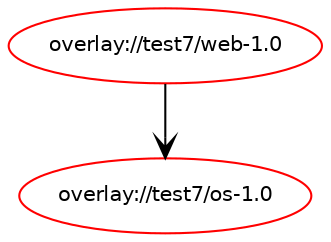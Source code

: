 digraph prolog {

newrank=true;
concentrate=true;
compound=true;
graph [rankdir=TD];#, ranksep=2.5, nodesep=0.2];
edge  [arrowhead=vee];
node  [fontname=Helvetica,fontsize=10];

"overlay://test7/web-1.0" [color=red, href="../test7/web-1.0-depend.svg"];
"overlay://test7/web-1.0" -> "overlay://test7/os-1.0"
"overlay://test7/os-1.0" [color=red, href="../test7/os-1.0-depend.svg"];
}
